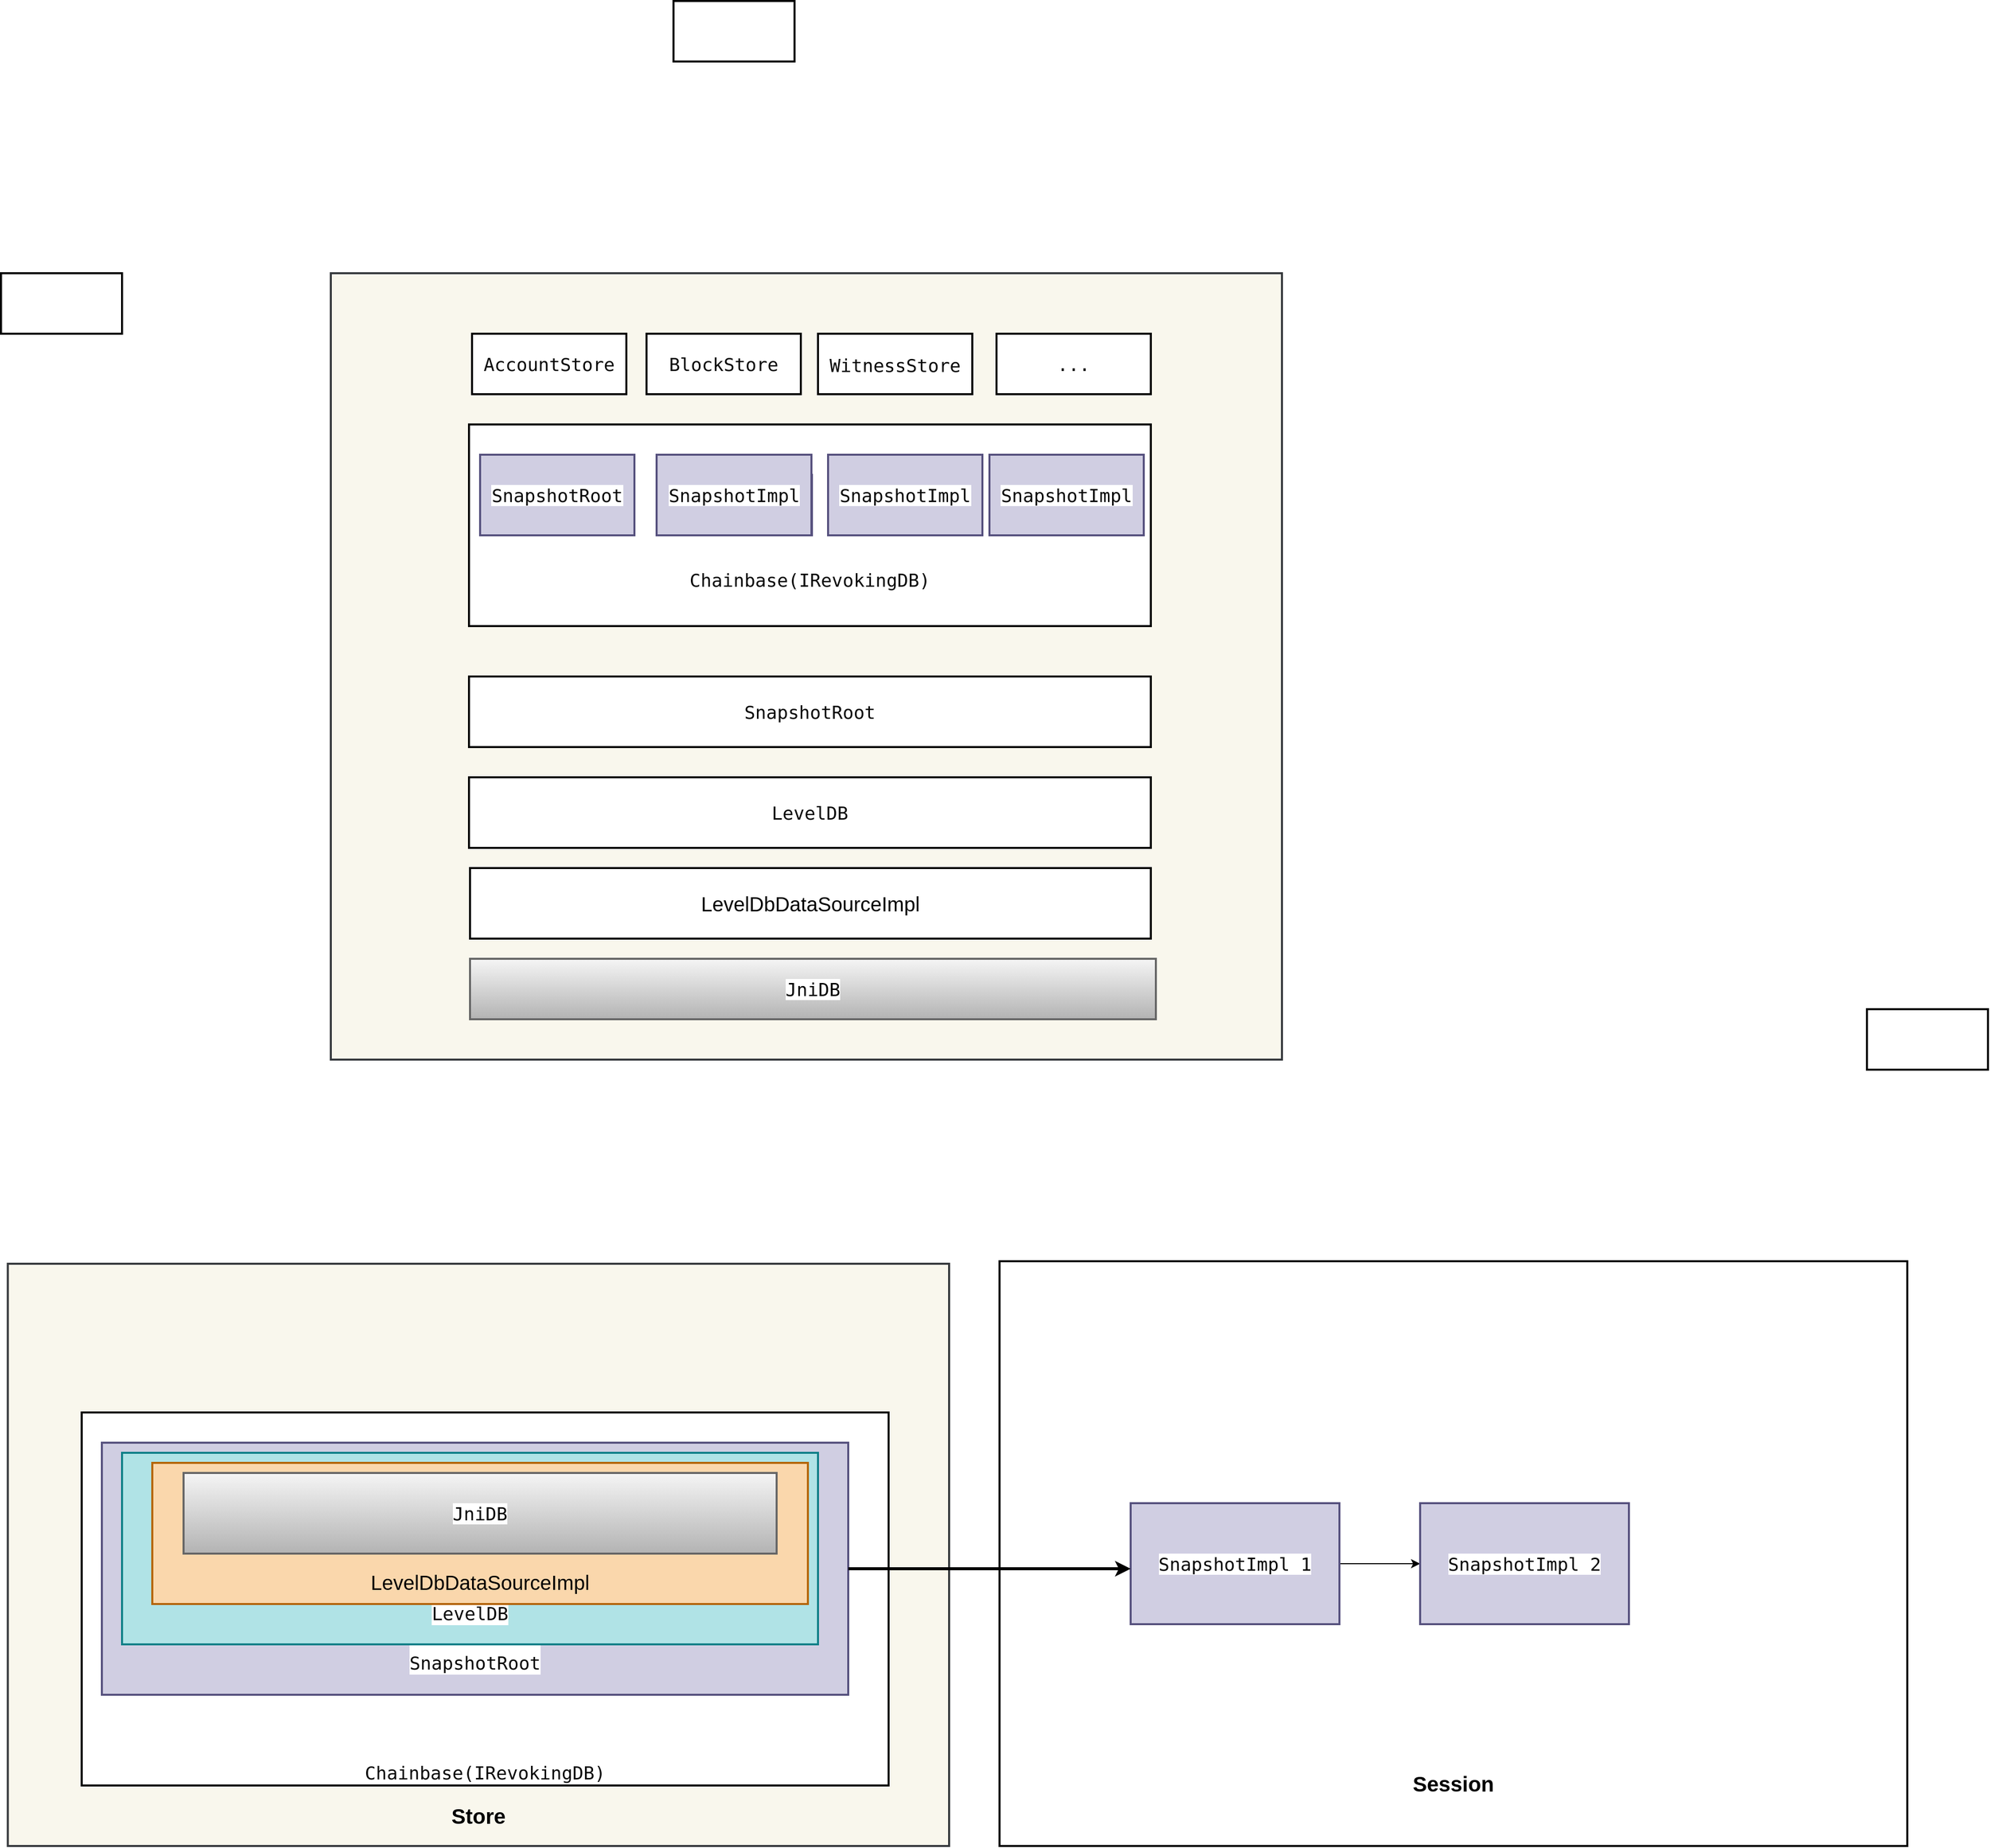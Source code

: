 <mxfile version="20.2.2" type="github">
  <diagram id="d-lJKOCr5DWwa61iQV_f" name="第 1 页">
    <mxGraphModel dx="2893" dy="2228" grid="1" gridSize="10" guides="1" tooltips="1" connect="1" arrows="1" fold="1" page="1" pageScale="1" pageWidth="827" pageHeight="1169" math="0" shadow="0">
      <root>
        <mxCell id="0" />
        <mxCell id="1" parent="0" />
        <mxCell id="dLxj4Lnb35jxQKYbUd3e-3" value="" style="rounded=0;whiteSpace=wrap;html=1;strokeWidth=2;fillColor=#f9f7ed;strokeColor=#36393d;" vertex="1" parent="1">
          <mxGeometry x="-63" y="-360" width="943" height="780" as="geometry" />
        </mxCell>
        <mxCell id="dLxj4Lnb35jxQKYbUd3e-4" value="&lt;pre style=&quot;background-color:#ffffff;color:#080808;font-family:&#39;Menlo&#39;,monospace;font-size:13.5pt;&quot;&gt;&lt;span style=&quot;color:#000000;&quot;&gt;JniDB&lt;/span&gt;&lt;/pre&gt;" style="rounded=0;whiteSpace=wrap;html=1;strokeWidth=2;fillColor=#f5f5f5;gradientColor=#b3b3b3;strokeColor=#666666;" vertex="1" parent="1">
          <mxGeometry x="75" y="320" width="680" height="60" as="geometry" />
        </mxCell>
        <mxCell id="dLxj4Lnb35jxQKYbUd3e-5" value="LevelDbDataSourceImpl" style="rounded=0;whiteSpace=wrap;html=1;fontSize=20;strokeWidth=2;" vertex="1" parent="1">
          <mxGeometry x="75" y="230" width="675" height="70" as="geometry" />
        </mxCell>
        <mxCell id="dLxj4Lnb35jxQKYbUd3e-6" value="&lt;pre style=&quot;background-color:#ffffff;color:#080808;font-family:&#39;Menlo&#39;,monospace;font-size:13.5pt;&quot;&gt;LevelDB&lt;/pre&gt;" style="rounded=0;whiteSpace=wrap;html=1;fontSize=20;strokeWidth=2;" vertex="1" parent="1">
          <mxGeometry x="74" y="140" width="676" height="70" as="geometry" />
        </mxCell>
        <mxCell id="dLxj4Lnb35jxQKYbUd3e-8" value="&lt;pre style=&quot;background-color:#ffffff;color:#080808;font-family:&#39;Menlo&#39;,monospace;font-size:13.5pt;&quot;&gt;SnapshotRoot&lt;/pre&gt;" style="rounded=0;whiteSpace=wrap;html=1;fontSize=20;strokeWidth=2;" vertex="1" parent="1">
          <mxGeometry x="74" y="40" width="676" height="70" as="geometry" />
        </mxCell>
        <mxCell id="dLxj4Lnb35jxQKYbUd3e-9" value="&lt;pre style=&quot;background-color:#ffffff;color:#080808;font-family:&#39;Menlo&#39;,monospace;font-size:13.5pt;&quot;&gt;&lt;pre style=&quot;font-family: Menlo, monospace; font-size: 13.5pt;&quot;&gt;&lt;br/&gt;&lt;br/&gt;&lt;br/&gt;&lt;br/&gt;&lt;br/&gt;Chainbase(IRevokingDB)&lt;/pre&gt;&lt;/pre&gt;" style="rounded=0;whiteSpace=wrap;html=1;fontSize=20;strokeWidth=2;" vertex="1" parent="1">
          <mxGeometry x="74" y="-210" width="676" height="200" as="geometry" />
        </mxCell>
        <mxCell id="dLxj4Lnb35jxQKYbUd3e-11" value="&lt;pre style=&quot;background-color:#ffffff;color:#080808;font-family:&#39;Menlo&#39;,monospace;font-size:13.5pt;&quot;&gt;&lt;pre style=&quot;font-family: Menlo, monospace; font-size: 13.5pt;&quot;&gt;AccountStore&lt;/pre&gt;&lt;/pre&gt;" style="rounded=0;whiteSpace=wrap;html=1;fontSize=20;strokeWidth=2;" vertex="1" parent="1">
          <mxGeometry x="77" y="-300" width="153" height="60" as="geometry" />
        </mxCell>
        <mxCell id="dLxj4Lnb35jxQKYbUd3e-12" value="&lt;pre style=&quot;background-color:#ffffff;color:#080808;font-family:&#39;Menlo&#39;,monospace;font-size:13.5pt;&quot;&gt;&lt;pre style=&quot;font-family: Menlo, monospace; font-size: 13.5pt;&quot;&gt;BlockStore&lt;/pre&gt;&lt;/pre&gt;" style="rounded=0;whiteSpace=wrap;html=1;fontSize=20;strokeWidth=2;" vertex="1" parent="1">
          <mxGeometry x="250" y="-300" width="153" height="60" as="geometry" />
        </mxCell>
        <mxCell id="dLxj4Lnb35jxQKYbUd3e-13" value="&lt;pre style=&quot;background-color: rgb(255, 255, 255);&quot;&gt;&lt;pre style=&quot;&quot;&gt;&lt;font face=&quot;Menlo, monospace&quot; color=&quot;#080808&quot;&gt;&lt;span style=&quot;font-size: 18px;&quot;&gt;WitnessStore&lt;/span&gt;&lt;span style=&quot;font-size: 13.5pt;&quot;&gt;&lt;br&gt;&lt;/span&gt;&lt;/font&gt;&lt;/pre&gt;&lt;/pre&gt;" style="rounded=0;whiteSpace=wrap;html=1;fontSize=20;strokeWidth=2;" vertex="1" parent="1">
          <mxGeometry x="420" y="-300" width="153" height="60" as="geometry" />
        </mxCell>
        <mxCell id="dLxj4Lnb35jxQKYbUd3e-14" value="&lt;pre style=&quot;background-color:#ffffff;color:#080808;font-family:&#39;Menlo&#39;,monospace;font-size:13.5pt;&quot;&gt;&lt;pre style=&quot;font-family: Menlo, monospace; font-size: 13.5pt;&quot;&gt;...&lt;/pre&gt;&lt;/pre&gt;" style="rounded=0;whiteSpace=wrap;html=1;fontSize=20;strokeWidth=2;" vertex="1" parent="1">
          <mxGeometry x="597" y="-300" width="153" height="60" as="geometry" />
        </mxCell>
        <mxCell id="dLxj4Lnb35jxQKYbUd3e-17" value="&lt;pre style=&quot;background-color:#ffffff;color:#080808;font-family:&#39;Menlo&#39;,monospace;font-size:13.5pt;&quot;&gt;&lt;pre style=&quot;font-family: Menlo, monospace; font-size: 13.5pt;&quot;&gt;SnapshotRoot&lt;/pre&gt;&lt;/pre&gt;" style="rounded=0;whiteSpace=wrap;html=1;fontSize=20;strokeWidth=2;fillColor=#d0cee2;strokeColor=#56517e;" vertex="1" parent="1">
          <mxGeometry x="85" y="-180" width="153" height="80" as="geometry" />
        </mxCell>
        <mxCell id="dLxj4Lnb35jxQKYbUd3e-18" value="&lt;pre style=&quot;background-color:#ffffff;color:#080808;font-family:&#39;Menlo&#39;,monospace;font-size:13.5pt;&quot;&gt;&lt;pre style=&quot;font-family: Menlo, monospace; font-size: 13.5pt;&quot;&gt;SnapshotImpl&lt;/pre&gt;&lt;/pre&gt;" style="rounded=0;whiteSpace=wrap;html=1;fontSize=20;strokeWidth=2;fillColor=#d0cee2;strokeColor=#56517e;" vertex="1" parent="1">
          <mxGeometry x="261" y="-160" width="153" height="60" as="geometry" />
        </mxCell>
        <mxCell id="dLxj4Lnb35jxQKYbUd3e-19" value="&lt;pre style=&quot;background-color:#ffffff;color:#080808;font-family:&#39;Menlo&#39;,monospace;font-size:13.5pt;&quot;&gt;&lt;pre style=&quot;font-family: Menlo, monospace; font-size: 13.5pt;&quot;&gt;SnapshotImpl&lt;/pre&gt;&lt;/pre&gt;" style="rounded=0;whiteSpace=wrap;html=1;fontSize=20;strokeWidth=2;fillColor=#d0cee2;strokeColor=#56517e;" vertex="1" parent="1">
          <mxGeometry x="430" y="-180" width="153" height="80" as="geometry" />
        </mxCell>
        <mxCell id="dLxj4Lnb35jxQKYbUd3e-20" value="&lt;pre style=&quot;background-color:#ffffff;color:#080808;font-family:&#39;Menlo&#39;,monospace;font-size:13.5pt;&quot;&gt;&lt;pre style=&quot;font-family: Menlo, monospace; font-size: 13.5pt;&quot;&gt;SnapshotImpl&lt;/pre&gt;&lt;/pre&gt;" style="rounded=0;whiteSpace=wrap;html=1;fontSize=20;strokeWidth=2;fillColor=#d0cee2;strokeColor=#56517e;" vertex="1" parent="1">
          <mxGeometry x="590" y="-180" width="153" height="80" as="geometry" />
        </mxCell>
        <mxCell id="dLxj4Lnb35jxQKYbUd3e-21" value="&lt;pre style=&quot;background-color:#ffffff;color:#080808;font-family:&#39;Menlo&#39;,monospace;font-size:13.5pt;&quot;&gt;&lt;pre style=&quot;font-family: Menlo, monospace; font-size: 13.5pt;&quot;&gt;SnapshotImpl&lt;/pre&gt;&lt;/pre&gt;" style="rounded=0;whiteSpace=wrap;html=1;fontSize=20;strokeWidth=2;fillColor=#d0cee2;strokeColor=#56517e;" vertex="1" parent="1">
          <mxGeometry x="260" y="-180" width="153.5" height="80" as="geometry" />
        </mxCell>
        <mxCell id="dLxj4Lnb35jxQKYbUd3e-22" value="" style="rounded=0;whiteSpace=wrap;html=1;fontSize=20;strokeWidth=2;" vertex="1" parent="1">
          <mxGeometry x="276.75" y="-630" width="120" height="60" as="geometry" />
        </mxCell>
        <mxCell id="dLxj4Lnb35jxQKYbUd3e-23" value="" style="rounded=0;whiteSpace=wrap;html=1;fontSize=20;strokeWidth=2;" vertex="1" parent="1">
          <mxGeometry x="-390" y="-360" width="120" height="60" as="geometry" />
        </mxCell>
        <mxCell id="dLxj4Lnb35jxQKYbUd3e-40" value="&lt;br&gt;&lt;br&gt;&lt;br&gt;&lt;br&gt;&lt;br&gt;&lt;br&gt;&lt;br&gt;&lt;br&gt;&lt;br&gt;&lt;br&gt;&lt;br&gt;&lt;br&gt;&lt;br&gt;&lt;br&gt;&lt;br&gt;&lt;br&gt;&lt;br&gt;&lt;br&gt;&lt;br&gt;&lt;br&gt;&lt;br&gt;&lt;br&gt;&lt;br&gt;&lt;br&gt;&lt;br&gt;&lt;br&gt;&lt;br&gt;&lt;br&gt;&lt;br&gt;&lt;br&gt;&lt;br&gt;&lt;br&gt;&lt;br&gt;&lt;br&gt;&lt;br&gt;&lt;br&gt;&lt;b&gt;&lt;font style=&quot;font-size: 21px;&quot;&gt;Store&lt;/font&gt;&lt;/b&gt;" style="rounded=0;whiteSpace=wrap;html=1;strokeWidth=2;fillColor=#f9f7ed;strokeColor=#36393d;" vertex="1" parent="1">
          <mxGeometry x="-383.25" y="622.5" width="933.25" height="577.5" as="geometry" />
        </mxCell>
        <mxCell id="dLxj4Lnb35jxQKYbUd3e-45" value="&lt;pre style=&quot;background-color:#ffffff;color:#080808;font-family:&#39;Menlo&#39;,monospace;font-size:13.5pt;&quot;&gt;&lt;pre style=&quot;font-family: Menlo, monospace; font-size: 13.5pt;&quot;&gt;&lt;br/&gt;&lt;br/&gt;&lt;br/&gt;&lt;br/&gt;&lt;br&gt;&lt;br&gt;&lt;br&gt;&lt;br&gt;&lt;br&gt;&lt;br&gt;&lt;br&gt;&lt;br&gt;&lt;br&gt;&lt;br&gt;&lt;br&gt;&lt;br&gt;Chainbase(IRevokingDB)&lt;/pre&gt;&lt;/pre&gt;" style="rounded=0;whiteSpace=wrap;html=1;fontSize=20;strokeWidth=2;" vertex="1" parent="1">
          <mxGeometry x="-310" y="770" width="800" height="370" as="geometry" />
        </mxCell>
        <mxCell id="dLxj4Lnb35jxQKYbUd3e-50" value="&lt;pre style=&quot;background-color:#ffffff;color:#080808;font-family:&#39;Menlo&#39;,monospace;font-size:13.5pt;&quot;&gt;&lt;pre style=&quot;font-family: Menlo, monospace; font-size: 13.5pt;&quot;&gt;&lt;br&gt;&lt;/pre&gt;&lt;pre style=&quot;font-family: Menlo, monospace; font-size: 13.5pt;&quot;&gt;&lt;br&gt;&lt;/pre&gt;&lt;pre style=&quot;font-family: Menlo, monospace; font-size: 13.5pt;&quot;&gt;&lt;br/&gt;&lt;br/&gt;&lt;br/&gt;&lt;br/&gt;&lt;br/&gt;SnapshotRoot&lt;/pre&gt;&lt;/pre&gt;" style="rounded=0;whiteSpace=wrap;html=1;fontSize=20;strokeWidth=2;fillColor=#d0cee2;strokeColor=#56517e;" vertex="1" parent="1">
          <mxGeometry x="-290" y="800" width="740" height="250" as="geometry" />
        </mxCell>
        <mxCell id="dLxj4Lnb35jxQKYbUd3e-43" value="&lt;pre style=&quot;background-color:#ffffff;color:#080808;font-family:&#39;Menlo&#39;,monospace;font-size:13.5pt;&quot;&gt;&lt;br/&gt;&lt;br&gt;&lt;br&gt;&lt;br&gt;&lt;br&gt;&lt;br&gt;LevelDB&lt;/pre&gt;" style="rounded=0;whiteSpace=wrap;html=1;fontSize=20;strokeWidth=2;fillColor=#b0e3e6;strokeColor=#0e8088;" vertex="1" parent="1">
          <mxGeometry x="-270" y="810" width="690" height="190" as="geometry" />
        </mxCell>
        <mxCell id="dLxj4Lnb35jxQKYbUd3e-42" value="&lt;br&gt;&lt;br&gt;&lt;br&gt;&lt;br&gt;LevelDbDataSourceImpl" style="rounded=0;whiteSpace=wrap;html=1;fontSize=20;strokeWidth=2;fillColor=#fad7ac;strokeColor=#b46504;" vertex="1" parent="1">
          <mxGeometry x="-240" y="820" width="650" height="140" as="geometry" />
        </mxCell>
        <mxCell id="dLxj4Lnb35jxQKYbUd3e-41" value="&lt;pre style=&quot;background-color:#ffffff;color:#080808;font-family:&#39;Menlo&#39;,monospace;font-size:13.5pt;&quot;&gt;&lt;span style=&quot;color:#000000;&quot;&gt;JniDB&lt;/span&gt;&lt;/pre&gt;" style="rounded=0;whiteSpace=wrap;html=1;strokeWidth=2;fillColor=#f5f5f5;gradientColor=#b3b3b3;strokeColor=#666666;" vertex="1" parent="1">
          <mxGeometry x="-209" y="830" width="588" height="80" as="geometry" />
        </mxCell>
        <mxCell id="dLxj4Lnb35jxQKYbUd3e-58" value="" style="edgeStyle=orthogonalEdgeStyle;rounded=0;orthogonalLoop=1;jettySize=auto;html=1;fontSize=20;" edge="1" parent="1" source="dLxj4Lnb35jxQKYbUd3e-53" target="dLxj4Lnb35jxQKYbUd3e-57">
          <mxGeometry relative="1" as="geometry" />
        </mxCell>
        <mxCell id="dLxj4Lnb35jxQKYbUd3e-59" value="&lt;br&gt;&lt;br&gt;&lt;br&gt;&lt;br&gt;&lt;br&gt;&lt;br&gt;&lt;br&gt;&lt;br&gt;&lt;br&gt;&lt;br&gt;&lt;br&gt;&lt;br&gt;&lt;br&gt;&lt;br&gt;&lt;br&gt;&lt;br&gt;&lt;br&gt;&lt;br&gt;&lt;br&gt;&lt;b&gt;&lt;font style=&quot;font-size: 21px;&quot;&gt;Session&lt;/font&gt;&lt;/b&gt;" style="rounded=0;whiteSpace=wrap;html=1;fontSize=20;strokeWidth=2;" vertex="1" parent="1">
          <mxGeometry x="600" y="620" width="900" height="580" as="geometry" />
        </mxCell>
        <mxCell id="dLxj4Lnb35jxQKYbUd3e-61" style="edgeStyle=orthogonalEdgeStyle;rounded=0;orthogonalLoop=1;jettySize=auto;html=1;exitX=1;exitY=0.5;exitDx=0;exitDy=0;entryX=0;entryY=0.5;entryDx=0;entryDy=0;fontSize=20;" edge="1" parent="1" source="dLxj4Lnb35jxQKYbUd3e-53" target="dLxj4Lnb35jxQKYbUd3e-57">
          <mxGeometry relative="1" as="geometry" />
        </mxCell>
        <mxCell id="dLxj4Lnb35jxQKYbUd3e-53" value="&lt;pre style=&quot;background-color:#ffffff;color:#080808;font-family:&#39;Menlo&#39;,monospace;font-size:13.5pt;&quot;&gt;&lt;pre style=&quot;font-family: Menlo, monospace; font-size: 13.5pt;&quot;&gt;SnapshotImpl 1&lt;/pre&gt;&lt;/pre&gt;" style="rounded=0;whiteSpace=wrap;html=1;fontSize=20;strokeWidth=2;fillColor=#d0cee2;strokeColor=#56517e;" vertex="1" parent="1">
          <mxGeometry x="730" y="860" width="207" height="120" as="geometry" />
        </mxCell>
        <mxCell id="dLxj4Lnb35jxQKYbUd3e-57" value="&lt;pre style=&quot;background-color:#ffffff;color:#080808;font-family:&#39;Menlo&#39;,monospace;font-size:13.5pt;&quot;&gt;&lt;pre style=&quot;font-family: Menlo, monospace; font-size: 13.5pt;&quot;&gt;SnapshotImpl 2&lt;/pre&gt;&lt;/pre&gt;" style="rounded=0;whiteSpace=wrap;html=1;fontSize=20;strokeWidth=2;fillColor=#d0cee2;strokeColor=#56517e;" vertex="1" parent="1">
          <mxGeometry x="1017" y="860" width="207" height="120" as="geometry" />
        </mxCell>
        <mxCell id="dLxj4Lnb35jxQKYbUd3e-60" style="edgeStyle=orthogonalEdgeStyle;rounded=0;orthogonalLoop=1;jettySize=auto;html=1;exitX=1;exitY=0.5;exitDx=0;exitDy=0;fontSize=20;strokeWidth=3;" edge="1" parent="1" source="dLxj4Lnb35jxQKYbUd3e-50" target="dLxj4Lnb35jxQKYbUd3e-53">
          <mxGeometry relative="1" as="geometry">
            <Array as="points">
              <mxPoint x="720" y="925" />
              <mxPoint x="720" y="925" />
            </Array>
          </mxGeometry>
        </mxCell>
        <mxCell id="dLxj4Lnb35jxQKYbUd3e-62" value="" style="rounded=0;whiteSpace=wrap;html=1;fontSize=21;strokeWidth=2;" vertex="1" parent="1">
          <mxGeometry x="1460" y="370" width="120" height="60" as="geometry" />
        </mxCell>
      </root>
    </mxGraphModel>
  </diagram>
</mxfile>
